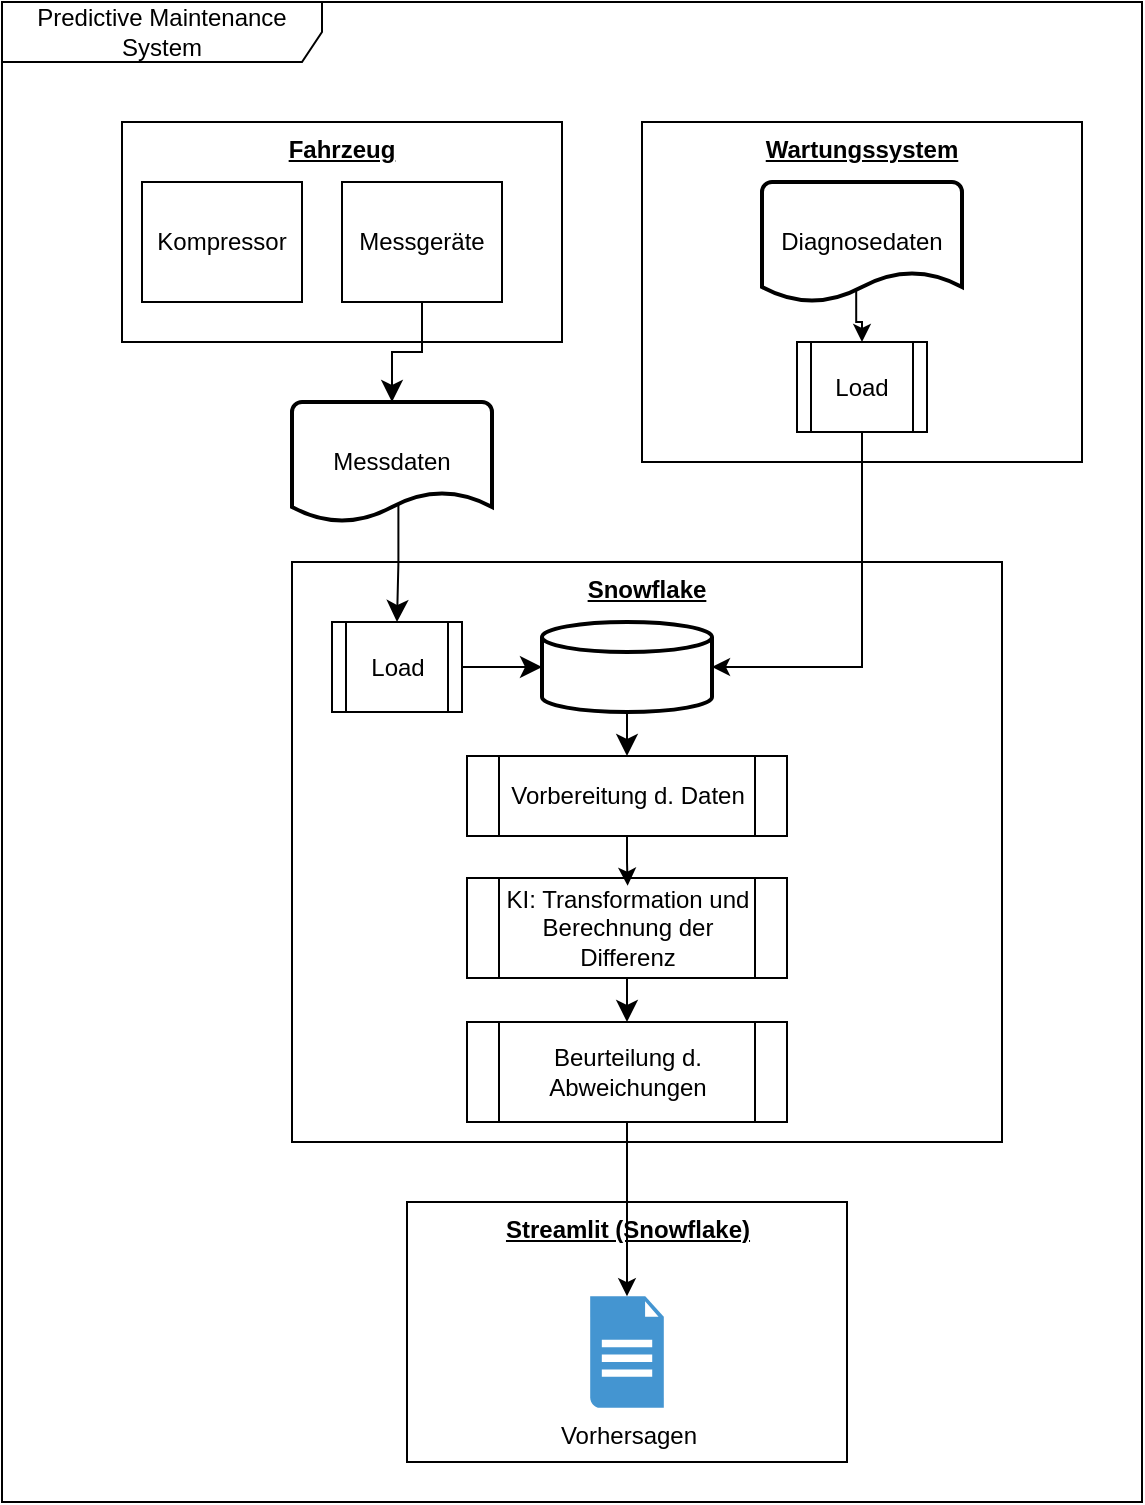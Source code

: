 <mxfile version="26.0.4">
  <diagram name="Seite-1" id="1HAbIEPg9UEzFSRkyJPR">
    <mxGraphModel dx="1130" dy="775" grid="1" gridSize="10" guides="1" tooltips="1" connect="1" arrows="1" fold="1" page="1" pageScale="1" pageWidth="827" pageHeight="1169" math="0" shadow="0">
      <root>
        <mxCell id="0" />
        <mxCell id="1" parent="0" />
        <mxCell id="MAhrAiJhWUc8sytTTzNl-1" value="Predictive Maintenance System" style="shape=umlFrame;whiteSpace=wrap;html=1;pointerEvents=0;recursiveResize=0;container=1;collapsible=0;width=160;" vertex="1" parent="1">
          <mxGeometry x="60" y="60" width="570" height="750" as="geometry" />
        </mxCell>
        <mxCell id="MAhrAiJhWUc8sytTTzNl-5" value="Messdaten" style="strokeWidth=2;html=1;shape=mxgraph.flowchart.document2;whiteSpace=wrap;size=0.25;" vertex="1" parent="MAhrAiJhWUc8sytTTzNl-1">
          <mxGeometry x="145" y="200" width="100" height="60" as="geometry" />
        </mxCell>
        <mxCell id="MAhrAiJhWUc8sytTTzNl-7" value="Snowflake" style="rounded=0;whiteSpace=wrap;html=1;verticalAlign=top;fontStyle=5" vertex="1" parent="MAhrAiJhWUc8sytTTzNl-1">
          <mxGeometry x="145" y="280" width="355" height="290" as="geometry" />
        </mxCell>
        <mxCell id="MAhrAiJhWUc8sytTTzNl-8" value="" style="strokeWidth=2;html=1;shape=mxgraph.flowchart.database;whiteSpace=wrap;" vertex="1" parent="MAhrAiJhWUc8sytTTzNl-1">
          <mxGeometry x="270" y="310" width="85" height="45" as="geometry" />
        </mxCell>
        <mxCell id="MAhrAiJhWUc8sytTTzNl-9" value="Load" style="shape=process;whiteSpace=wrap;html=1;backgroundOutline=1;" vertex="1" parent="MAhrAiJhWUc8sytTTzNl-1">
          <mxGeometry x="165" y="310" width="65" height="45" as="geometry" />
        </mxCell>
        <mxCell id="MAhrAiJhWUc8sytTTzNl-10" value="Vorbereitung d. Daten" style="shape=process;whiteSpace=wrap;html=1;backgroundOutline=1;" vertex="1" parent="MAhrAiJhWUc8sytTTzNl-1">
          <mxGeometry x="232.5" y="377" width="160" height="40" as="geometry" />
        </mxCell>
        <mxCell id="MAhrAiJhWUc8sytTTzNl-11" value="KI: Transformation und Berechnung der Differenz" style="shape=process;whiteSpace=wrap;html=1;backgroundOutline=1;" vertex="1" parent="MAhrAiJhWUc8sytTTzNl-1">
          <mxGeometry x="232.5" y="438" width="160" height="50" as="geometry" />
        </mxCell>
        <mxCell id="MAhrAiJhWUc8sytTTzNl-12" value="Beurteilung d. Abweichungen" style="shape=process;whiteSpace=wrap;html=1;backgroundOutline=1;" vertex="1" parent="MAhrAiJhWUc8sytTTzNl-1">
          <mxGeometry x="232.5" y="510" width="160" height="50" as="geometry" />
        </mxCell>
        <mxCell id="MAhrAiJhWUc8sytTTzNl-16" value="" style="edgeStyle=elbowEdgeStyle;elbow=vertical;endArrow=classic;html=1;curved=0;rounded=0;endSize=8;startSize=8;exitX=1;exitY=0.5;exitDx=0;exitDy=0;entryX=0;entryY=0.5;entryDx=0;entryDy=0;entryPerimeter=0;" edge="1" parent="MAhrAiJhWUc8sytTTzNl-1" source="MAhrAiJhWUc8sytTTzNl-9" target="MAhrAiJhWUc8sytTTzNl-8">
          <mxGeometry width="50" height="50" relative="1" as="geometry">
            <mxPoint x="340" y="160" as="sourcePoint" />
            <mxPoint x="300" y="210" as="targetPoint" />
          </mxGeometry>
        </mxCell>
        <mxCell id="MAhrAiJhWUc8sytTTzNl-19" value="" style="edgeStyle=elbowEdgeStyle;elbow=vertical;endArrow=classic;html=1;curved=0;rounded=0;endSize=8;startSize=8;exitX=0.5;exitY=1;exitDx=0;exitDy=0;entryX=0.5;entryY=0;entryDx=0;entryDy=0;exitPerimeter=0;" edge="1" parent="MAhrAiJhWUc8sytTTzNl-1" source="MAhrAiJhWUc8sytTTzNl-8" target="MAhrAiJhWUc8sytTTzNl-10">
          <mxGeometry width="50" height="50" relative="1" as="geometry">
            <mxPoint x="490" y="180" as="sourcePoint" />
            <mxPoint x="450" y="230" as="targetPoint" />
            <Array as="points">
              <mxPoint x="310" y="366" />
            </Array>
          </mxGeometry>
        </mxCell>
        <mxCell id="MAhrAiJhWUc8sytTTzNl-21" value="" style="edgeStyle=elbowEdgeStyle;elbow=vertical;endArrow=classic;html=1;curved=0;rounded=0;endSize=8;startSize=8;entryX=0.5;entryY=0;entryDx=0;entryDy=0;exitX=0.5;exitY=1;exitDx=0;exitDy=0;" edge="1" parent="MAhrAiJhWUc8sytTTzNl-1" source="MAhrAiJhWUc8sytTTzNl-11" target="MAhrAiJhWUc8sytTTzNl-12">
          <mxGeometry width="50" height="50" relative="1" as="geometry">
            <mxPoint x="313" y="490" as="sourcePoint" />
            <mxPoint x="333" y="390" as="targetPoint" />
            <Array as="points" />
          </mxGeometry>
        </mxCell>
        <mxCell id="MAhrAiJhWUc8sytTTzNl-23" value="" style="edgeStyle=orthogonalEdgeStyle;rounded=0;orthogonalLoop=1;jettySize=auto;html=1;exitX=0.5;exitY=1;exitDx=0;exitDy=0;entryX=0.502;entryY=0.077;entryDx=0;entryDy=0;entryPerimeter=0;" edge="1" parent="MAhrAiJhWUc8sytTTzNl-1" source="MAhrAiJhWUc8sytTTzNl-10" target="MAhrAiJhWUc8sytTTzNl-11">
          <mxGeometry relative="1" as="geometry">
            <mxPoint x="313" y="420" as="sourcePoint" />
            <mxPoint x="312.5" y="435" as="targetPoint" />
            <Array as="points">
              <mxPoint x="313" y="430" />
            </Array>
          </mxGeometry>
        </mxCell>
        <mxCell id="MAhrAiJhWUc8sytTTzNl-14" value="Streamlit (Snowflake)" style="rounded=0;whiteSpace=wrap;html=1;verticalAlign=top;fontStyle=5" vertex="1" parent="MAhrAiJhWUc8sytTTzNl-1">
          <mxGeometry x="202.5" y="600" width="220" height="130" as="geometry" />
        </mxCell>
        <mxCell id="MAhrAiJhWUc8sytTTzNl-13" value="Vorhersagen" style="shadow=0;dashed=0;html=1;strokeColor=none;fillColor=#4495D1;labelPosition=center;verticalLabelPosition=bottom;verticalAlign=top;align=center;outlineConnect=0;shape=mxgraph.veeam.2d.report;" vertex="1" parent="MAhrAiJhWUc8sytTTzNl-1">
          <mxGeometry x="294.1" y="647.1" width="36.8" height="55.8" as="geometry" />
        </mxCell>
        <mxCell id="MAhrAiJhWUc8sytTTzNl-24" style="edgeStyle=orthogonalEdgeStyle;rounded=0;orthogonalLoop=1;jettySize=auto;html=1;exitX=0.5;exitY=1;exitDx=0;exitDy=0;" edge="1" parent="MAhrAiJhWUc8sytTTzNl-1" source="MAhrAiJhWUc8sytTTzNl-12" target="MAhrAiJhWUc8sytTTzNl-13">
          <mxGeometry relative="1" as="geometry">
            <mxPoint x="300" y="620" as="targetPoint" />
          </mxGeometry>
        </mxCell>
        <mxCell id="MAhrAiJhWUc8sytTTzNl-30" value="" style="group" vertex="1" connectable="0" parent="MAhrAiJhWUc8sytTTzNl-1">
          <mxGeometry x="60" y="60" width="220" height="110" as="geometry" />
        </mxCell>
        <mxCell id="MAhrAiJhWUc8sytTTzNl-2" value="Fahrzeug" style="rounded=0;whiteSpace=wrap;html=1;verticalAlign=top;fontStyle=5" vertex="1" parent="MAhrAiJhWUc8sytTTzNl-30">
          <mxGeometry width="220" height="110" as="geometry" />
        </mxCell>
        <mxCell id="MAhrAiJhWUc8sytTTzNl-3" value="Kompressor" style="rounded=0;whiteSpace=wrap;html=1;" vertex="1" parent="MAhrAiJhWUc8sytTTzNl-30">
          <mxGeometry x="10" y="30" width="80" height="60" as="geometry" />
        </mxCell>
        <mxCell id="MAhrAiJhWUc8sytTTzNl-4" value="Messgeräte" style="rounded=0;whiteSpace=wrap;html=1;" vertex="1" parent="MAhrAiJhWUc8sytTTzNl-30">
          <mxGeometry x="110" y="30" width="80" height="60" as="geometry" />
        </mxCell>
        <mxCell id="MAhrAiJhWUc8sytTTzNl-31" value="" style="edgeStyle=elbowEdgeStyle;elbow=vertical;endArrow=classic;html=1;curved=0;rounded=0;endSize=8;startSize=8;exitX=0.532;exitY=0.845;exitDx=0;exitDy=0;exitPerimeter=0;" edge="1" parent="MAhrAiJhWUc8sytTTzNl-1" source="MAhrAiJhWUc8sytTTzNl-5" target="MAhrAiJhWUc8sytTTzNl-9">
          <mxGeometry width="50" height="50" relative="1" as="geometry">
            <mxPoint x="350" y="70" as="sourcePoint" />
            <mxPoint x="350" y="210" as="targetPoint" />
          </mxGeometry>
        </mxCell>
        <mxCell id="MAhrAiJhWUc8sytTTzNl-15" value="" style="edgeStyle=elbowEdgeStyle;elbow=vertical;endArrow=classic;html=1;curved=0;rounded=0;endSize=8;startSize=8;exitX=0.5;exitY=1;exitDx=0;exitDy=0;entryX=0.5;entryY=0;entryDx=0;entryDy=0;entryPerimeter=0;" edge="1" parent="MAhrAiJhWUc8sytTTzNl-1" source="MAhrAiJhWUc8sytTTzNl-4" target="MAhrAiJhWUc8sytTTzNl-5">
          <mxGeometry width="50" height="50" relative="1" as="geometry">
            <mxPoint x="250" y="380" as="sourcePoint" />
            <mxPoint x="300" y="330" as="targetPoint" />
          </mxGeometry>
        </mxCell>
        <mxCell id="MAhrAiJhWUc8sytTTzNl-34" value="Wartungssystem" style="rounded=0;whiteSpace=wrap;html=1;verticalAlign=top;fontStyle=5" vertex="1" parent="MAhrAiJhWUc8sytTTzNl-1">
          <mxGeometry x="320" y="60" width="220" height="170" as="geometry" />
        </mxCell>
        <mxCell id="MAhrAiJhWUc8sytTTzNl-35" value="Diagnosedaten" style="strokeWidth=2;html=1;shape=mxgraph.flowchart.document2;whiteSpace=wrap;size=0.25;" vertex="1" parent="MAhrAiJhWUc8sytTTzNl-1">
          <mxGeometry x="380" y="90" width="100" height="60" as="geometry" />
        </mxCell>
        <mxCell id="MAhrAiJhWUc8sytTTzNl-36" value="Load" style="shape=process;whiteSpace=wrap;html=1;backgroundOutline=1;" vertex="1" parent="MAhrAiJhWUc8sytTTzNl-1">
          <mxGeometry x="397.5" y="170" width="65" height="45" as="geometry" />
        </mxCell>
        <mxCell id="MAhrAiJhWUc8sytTTzNl-41" value="" style="edgeStyle=orthogonalEdgeStyle;rounded=0;orthogonalLoop=1;jettySize=auto;html=1;exitX=0.5;exitY=1;exitDx=0;exitDy=0;entryX=1;entryY=0.5;entryDx=0;entryDy=0;entryPerimeter=0;" edge="1" parent="MAhrAiJhWUc8sytTTzNl-1" source="MAhrAiJhWUc8sytTTzNl-36" target="MAhrAiJhWUc8sytTTzNl-8">
          <mxGeometry relative="1" as="geometry">
            <mxPoint x="323" y="427" as="sourcePoint" />
            <mxPoint x="323" y="452" as="targetPoint" />
            <Array as="points">
              <mxPoint x="430" y="333" />
            </Array>
          </mxGeometry>
        </mxCell>
        <mxCell id="MAhrAiJhWUc8sytTTzNl-42" value="" style="edgeStyle=orthogonalEdgeStyle;rounded=0;orthogonalLoop=1;jettySize=auto;html=1;exitX=0.471;exitY=0.885;exitDx=0;exitDy=0;entryX=0.5;entryY=0;entryDx=0;entryDy=0;exitPerimeter=0;" edge="1" parent="MAhrAiJhWUc8sytTTzNl-1" source="MAhrAiJhWUc8sytTTzNl-35" target="MAhrAiJhWUc8sytTTzNl-36">
          <mxGeometry relative="1" as="geometry">
            <mxPoint x="510" y="360" as="sourcePoint" />
            <mxPoint x="510" y="385" as="targetPoint" />
            <Array as="points">
              <mxPoint x="427" y="160" />
              <mxPoint x="430" y="160" />
            </Array>
          </mxGeometry>
        </mxCell>
      </root>
    </mxGraphModel>
  </diagram>
</mxfile>

